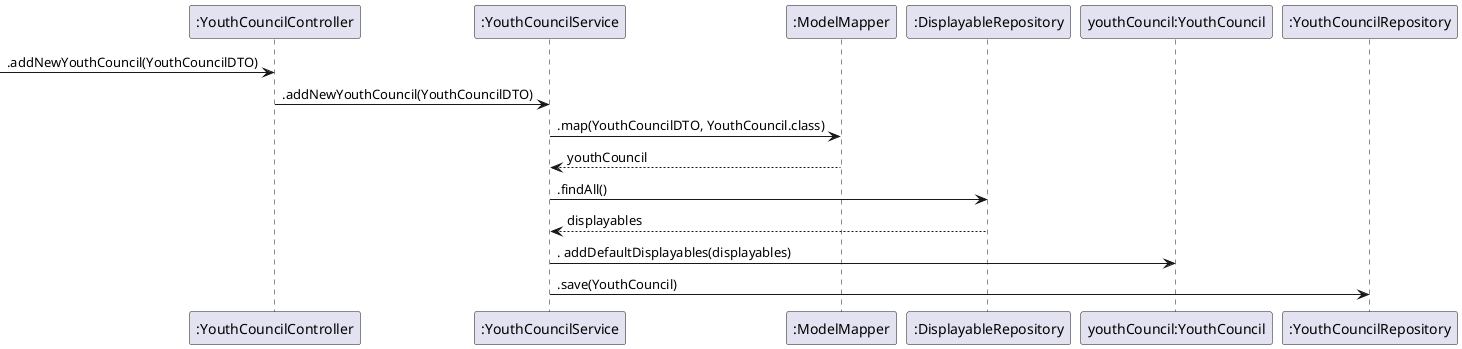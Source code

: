 @startuml

participant ":YouthCouncilController" as YouthCouncilController
participant ":YouthCouncilService" as YouthCouncilService
participant ":ModelMapper" as ModelMapper
participant ":DisplayableRepository" as DisplayableRepository
participant "youthCouncil:YouthCouncil" as youthCouncil
participant ":YouthCouncilRepository" as YouthCouncilRepository

->YouthCouncilController : .addNewYouthCouncil(YouthCouncilDTO)
YouthCouncilController->YouthCouncilService : .addNewYouthCouncil(YouthCouncilDTO)
YouthCouncilService->ModelMapper : .map(YouthCouncilDTO, YouthCouncil.class)
YouthCouncilService<--ModelMapper : youthCouncil
YouthCouncilService-> DisplayableRepository : .findAll()
YouthCouncilService<--DisplayableRepository : displayables
YouthCouncilService-> youthCouncil: . addDefaultDisplayables(displayables)
YouthCouncilService->YouthCouncilRepository : .save(YouthCouncil)


@enduml